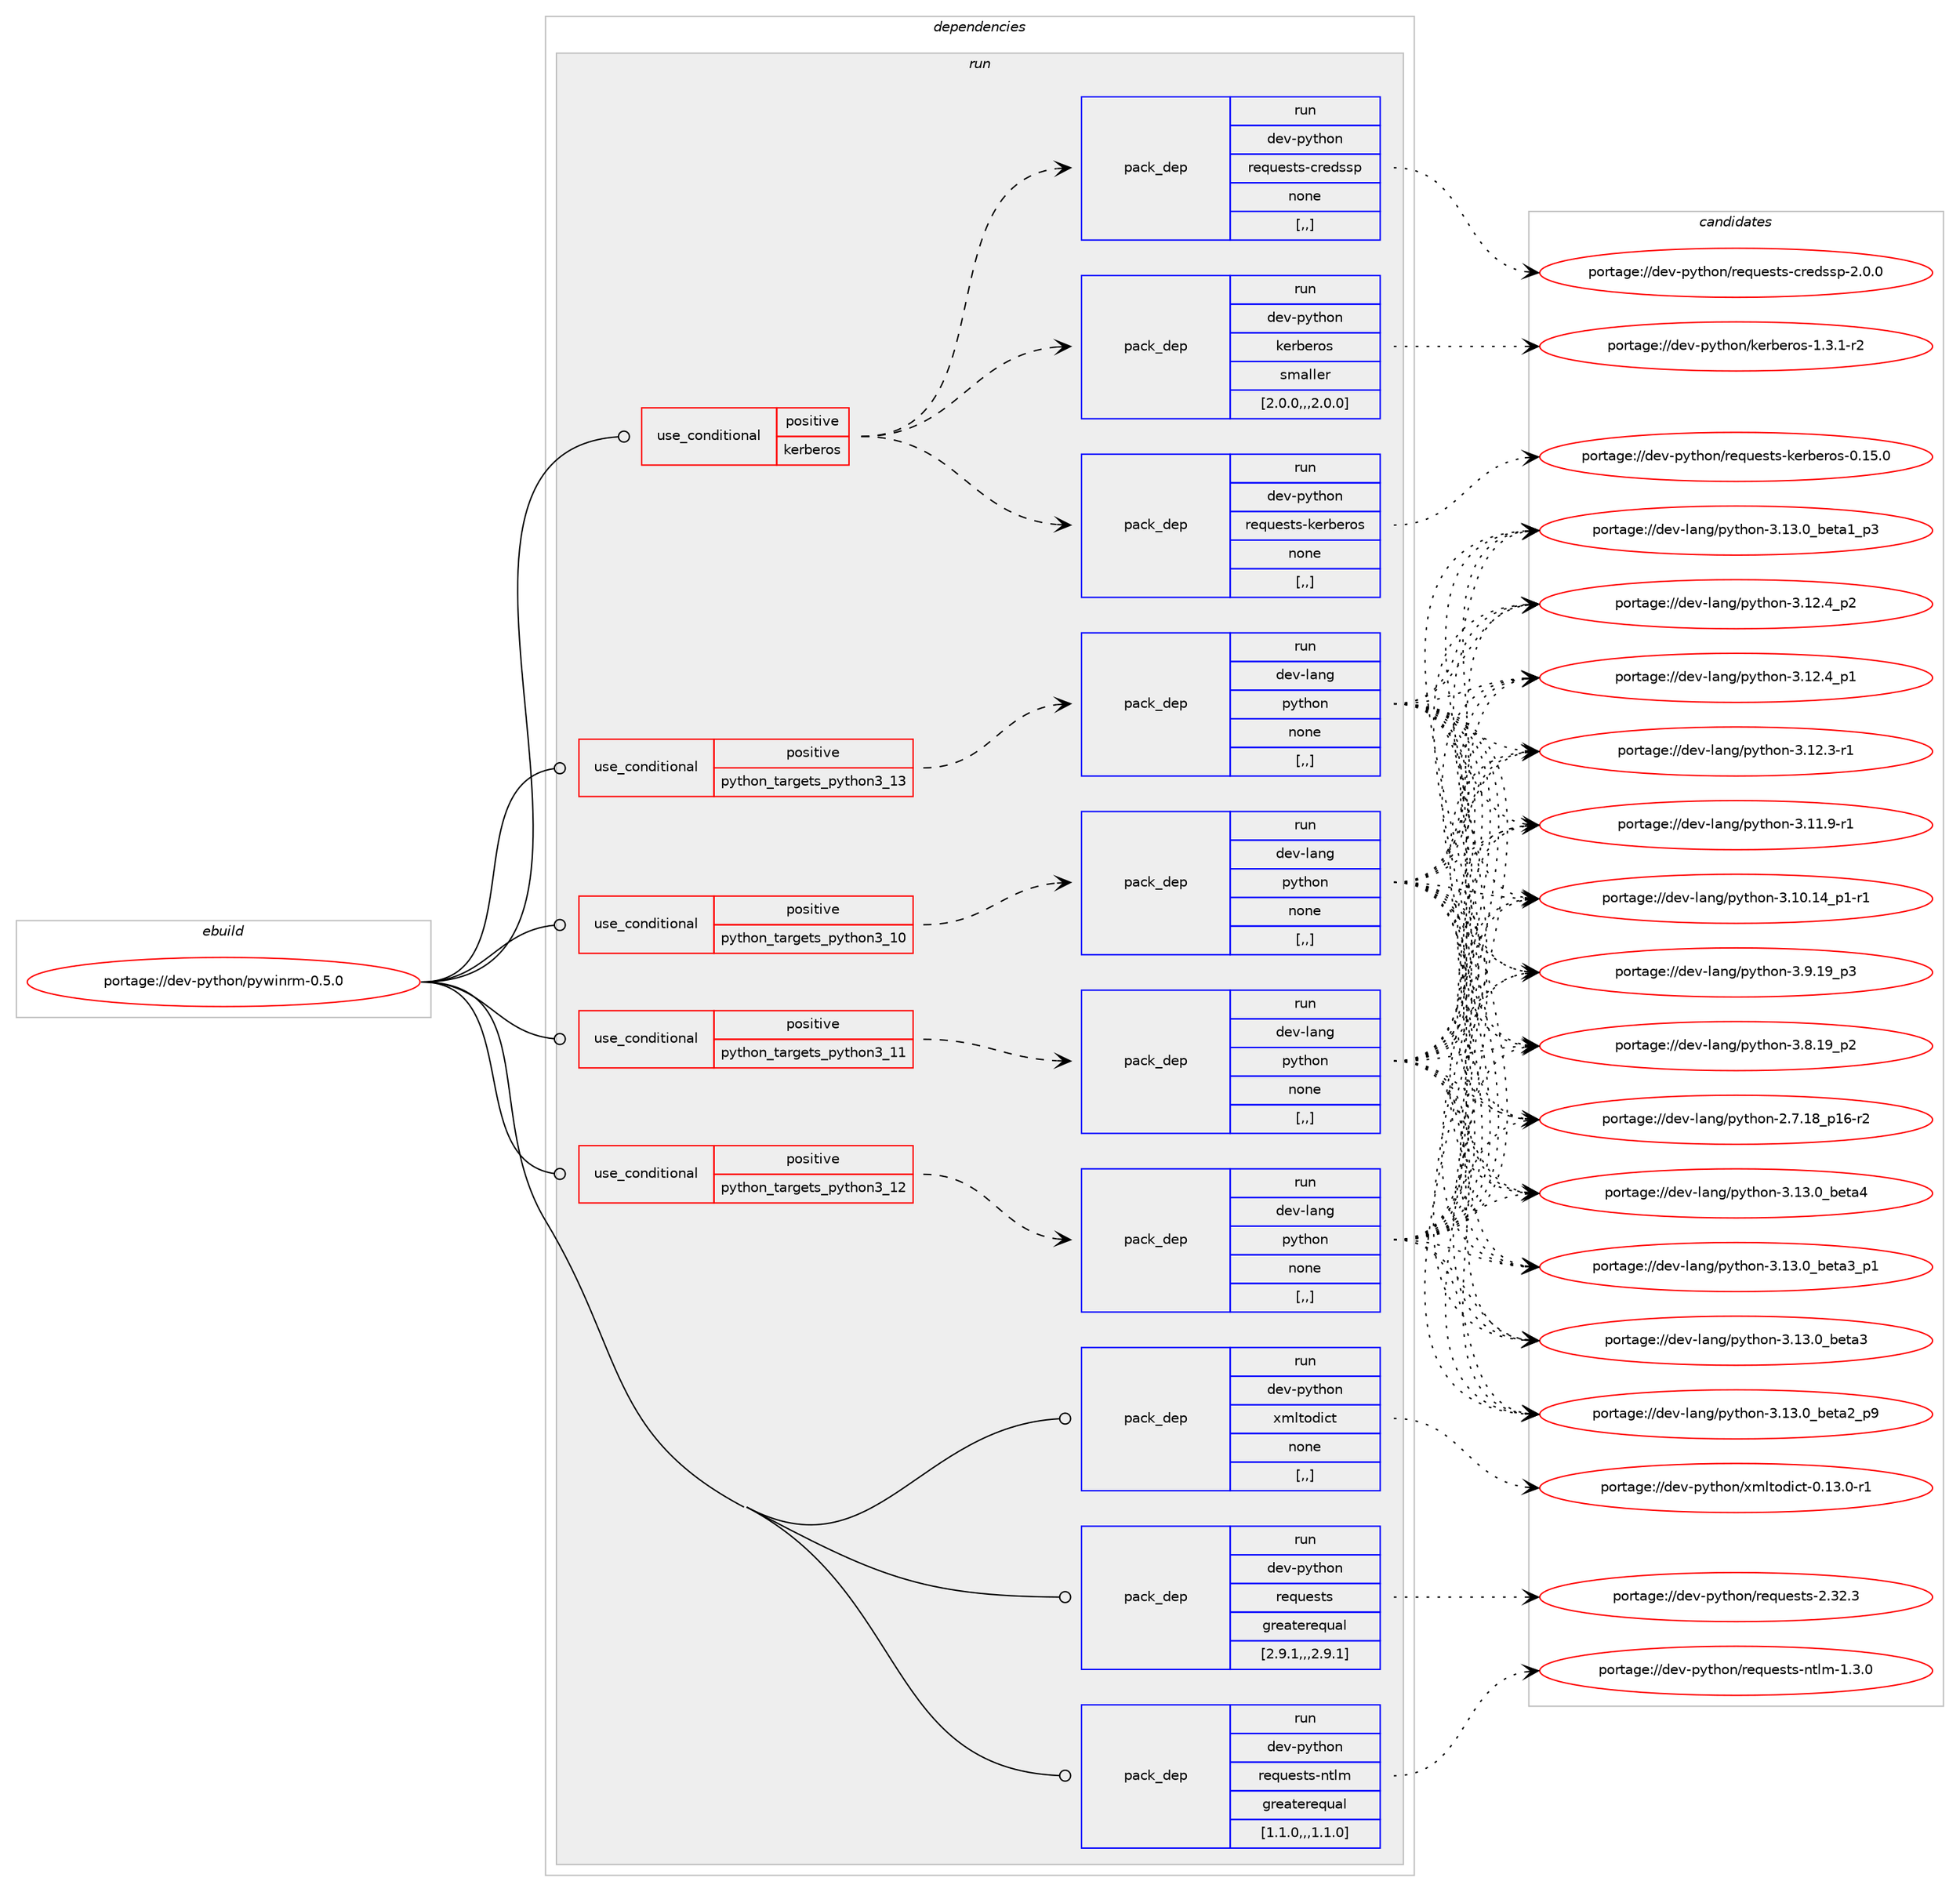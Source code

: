 digraph prolog {

# *************
# Graph options
# *************

newrank=true;
concentrate=true;
compound=true;
graph [rankdir=LR,fontname=Helvetica,fontsize=10,ranksep=1.5];#, ranksep=2.5, nodesep=0.2];
edge  [arrowhead=vee];
node  [fontname=Helvetica,fontsize=10];

# **********
# The ebuild
# **********

subgraph cluster_leftcol {
color=gray;
label=<<i>ebuild</i>>;
id [label="portage://dev-python/pywinrm-0.5.0", color=red, width=4, href="../dev-python/pywinrm-0.5.0.svg"];
}

# ****************
# The dependencies
# ****************

subgraph cluster_midcol {
color=gray;
label=<<i>dependencies</i>>;
subgraph cluster_compile {
fillcolor="#eeeeee";
style=filled;
label=<<i>compile</i>>;
}
subgraph cluster_compileandrun {
fillcolor="#eeeeee";
style=filled;
label=<<i>compile and run</i>>;
}
subgraph cluster_run {
fillcolor="#eeeeee";
style=filled;
label=<<i>run</i>>;
subgraph cond38685 {
dependency161184 [label=<<TABLE BORDER="0" CELLBORDER="1" CELLSPACING="0" CELLPADDING="4"><TR><TD ROWSPAN="3" CELLPADDING="10">use_conditional</TD></TR><TR><TD>positive</TD></TR><TR><TD>kerberos</TD></TR></TABLE>>, shape=none, color=red];
subgraph pack121226 {
dependency161185 [label=<<TABLE BORDER="0" CELLBORDER="1" CELLSPACING="0" CELLPADDING="4" WIDTH="220"><TR><TD ROWSPAN="6" CELLPADDING="30">pack_dep</TD></TR><TR><TD WIDTH="110">run</TD></TR><TR><TD>dev-python</TD></TR><TR><TD>kerberos</TD></TR><TR><TD>smaller</TD></TR><TR><TD>[2.0.0,,,2.0.0]</TD></TR></TABLE>>, shape=none, color=blue];
}
dependency161184:e -> dependency161185:w [weight=20,style="dashed",arrowhead="vee"];
subgraph pack121227 {
dependency161186 [label=<<TABLE BORDER="0" CELLBORDER="1" CELLSPACING="0" CELLPADDING="4" WIDTH="220"><TR><TD ROWSPAN="6" CELLPADDING="30">pack_dep</TD></TR><TR><TD WIDTH="110">run</TD></TR><TR><TD>dev-python</TD></TR><TR><TD>requests-credssp</TD></TR><TR><TD>none</TD></TR><TR><TD>[,,]</TD></TR></TABLE>>, shape=none, color=blue];
}
dependency161184:e -> dependency161186:w [weight=20,style="dashed",arrowhead="vee"];
subgraph pack121228 {
dependency161187 [label=<<TABLE BORDER="0" CELLBORDER="1" CELLSPACING="0" CELLPADDING="4" WIDTH="220"><TR><TD ROWSPAN="6" CELLPADDING="30">pack_dep</TD></TR><TR><TD WIDTH="110">run</TD></TR><TR><TD>dev-python</TD></TR><TR><TD>requests-kerberos</TD></TR><TR><TD>none</TD></TR><TR><TD>[,,]</TD></TR></TABLE>>, shape=none, color=blue];
}
dependency161184:e -> dependency161187:w [weight=20,style="dashed",arrowhead="vee"];
}
id:e -> dependency161184:w [weight=20,style="solid",arrowhead="odot"];
subgraph cond38686 {
dependency161188 [label=<<TABLE BORDER="0" CELLBORDER="1" CELLSPACING="0" CELLPADDING="4"><TR><TD ROWSPAN="3" CELLPADDING="10">use_conditional</TD></TR><TR><TD>positive</TD></TR><TR><TD>python_targets_python3_10</TD></TR></TABLE>>, shape=none, color=red];
subgraph pack121229 {
dependency161189 [label=<<TABLE BORDER="0" CELLBORDER="1" CELLSPACING="0" CELLPADDING="4" WIDTH="220"><TR><TD ROWSPAN="6" CELLPADDING="30">pack_dep</TD></TR><TR><TD WIDTH="110">run</TD></TR><TR><TD>dev-lang</TD></TR><TR><TD>python</TD></TR><TR><TD>none</TD></TR><TR><TD>[,,]</TD></TR></TABLE>>, shape=none, color=blue];
}
dependency161188:e -> dependency161189:w [weight=20,style="dashed",arrowhead="vee"];
}
id:e -> dependency161188:w [weight=20,style="solid",arrowhead="odot"];
subgraph cond38687 {
dependency161190 [label=<<TABLE BORDER="0" CELLBORDER="1" CELLSPACING="0" CELLPADDING="4"><TR><TD ROWSPAN="3" CELLPADDING="10">use_conditional</TD></TR><TR><TD>positive</TD></TR><TR><TD>python_targets_python3_11</TD></TR></TABLE>>, shape=none, color=red];
subgraph pack121230 {
dependency161191 [label=<<TABLE BORDER="0" CELLBORDER="1" CELLSPACING="0" CELLPADDING="4" WIDTH="220"><TR><TD ROWSPAN="6" CELLPADDING="30">pack_dep</TD></TR><TR><TD WIDTH="110">run</TD></TR><TR><TD>dev-lang</TD></TR><TR><TD>python</TD></TR><TR><TD>none</TD></TR><TR><TD>[,,]</TD></TR></TABLE>>, shape=none, color=blue];
}
dependency161190:e -> dependency161191:w [weight=20,style="dashed",arrowhead="vee"];
}
id:e -> dependency161190:w [weight=20,style="solid",arrowhead="odot"];
subgraph cond38688 {
dependency161192 [label=<<TABLE BORDER="0" CELLBORDER="1" CELLSPACING="0" CELLPADDING="4"><TR><TD ROWSPAN="3" CELLPADDING="10">use_conditional</TD></TR><TR><TD>positive</TD></TR><TR><TD>python_targets_python3_12</TD></TR></TABLE>>, shape=none, color=red];
subgraph pack121231 {
dependency161193 [label=<<TABLE BORDER="0" CELLBORDER="1" CELLSPACING="0" CELLPADDING="4" WIDTH="220"><TR><TD ROWSPAN="6" CELLPADDING="30">pack_dep</TD></TR><TR><TD WIDTH="110">run</TD></TR><TR><TD>dev-lang</TD></TR><TR><TD>python</TD></TR><TR><TD>none</TD></TR><TR><TD>[,,]</TD></TR></TABLE>>, shape=none, color=blue];
}
dependency161192:e -> dependency161193:w [weight=20,style="dashed",arrowhead="vee"];
}
id:e -> dependency161192:w [weight=20,style="solid",arrowhead="odot"];
subgraph cond38689 {
dependency161194 [label=<<TABLE BORDER="0" CELLBORDER="1" CELLSPACING="0" CELLPADDING="4"><TR><TD ROWSPAN="3" CELLPADDING="10">use_conditional</TD></TR><TR><TD>positive</TD></TR><TR><TD>python_targets_python3_13</TD></TR></TABLE>>, shape=none, color=red];
subgraph pack121232 {
dependency161195 [label=<<TABLE BORDER="0" CELLBORDER="1" CELLSPACING="0" CELLPADDING="4" WIDTH="220"><TR><TD ROWSPAN="6" CELLPADDING="30">pack_dep</TD></TR><TR><TD WIDTH="110">run</TD></TR><TR><TD>dev-lang</TD></TR><TR><TD>python</TD></TR><TR><TD>none</TD></TR><TR><TD>[,,]</TD></TR></TABLE>>, shape=none, color=blue];
}
dependency161194:e -> dependency161195:w [weight=20,style="dashed",arrowhead="vee"];
}
id:e -> dependency161194:w [weight=20,style="solid",arrowhead="odot"];
subgraph pack121233 {
dependency161196 [label=<<TABLE BORDER="0" CELLBORDER="1" CELLSPACING="0" CELLPADDING="4" WIDTH="220"><TR><TD ROWSPAN="6" CELLPADDING="30">pack_dep</TD></TR><TR><TD WIDTH="110">run</TD></TR><TR><TD>dev-python</TD></TR><TR><TD>requests</TD></TR><TR><TD>greaterequal</TD></TR><TR><TD>[2.9.1,,,2.9.1]</TD></TR></TABLE>>, shape=none, color=blue];
}
id:e -> dependency161196:w [weight=20,style="solid",arrowhead="odot"];
subgraph pack121234 {
dependency161197 [label=<<TABLE BORDER="0" CELLBORDER="1" CELLSPACING="0" CELLPADDING="4" WIDTH="220"><TR><TD ROWSPAN="6" CELLPADDING="30">pack_dep</TD></TR><TR><TD WIDTH="110">run</TD></TR><TR><TD>dev-python</TD></TR><TR><TD>requests-ntlm</TD></TR><TR><TD>greaterequal</TD></TR><TR><TD>[1.1.0,,,1.1.0]</TD></TR></TABLE>>, shape=none, color=blue];
}
id:e -> dependency161197:w [weight=20,style="solid",arrowhead="odot"];
subgraph pack121235 {
dependency161198 [label=<<TABLE BORDER="0" CELLBORDER="1" CELLSPACING="0" CELLPADDING="4" WIDTH="220"><TR><TD ROWSPAN="6" CELLPADDING="30">pack_dep</TD></TR><TR><TD WIDTH="110">run</TD></TR><TR><TD>dev-python</TD></TR><TR><TD>xmltodict</TD></TR><TR><TD>none</TD></TR><TR><TD>[,,]</TD></TR></TABLE>>, shape=none, color=blue];
}
id:e -> dependency161198:w [weight=20,style="solid",arrowhead="odot"];
}
}

# **************
# The candidates
# **************

subgraph cluster_choices {
rank=same;
color=gray;
label=<<i>candidates</i>>;

subgraph choice121226 {
color=black;
nodesep=1;
choice1001011184511212111610411111047107101114981011141111154549465146494511450 [label="portage://dev-python/kerberos-1.3.1-r2", color=red, width=4,href="../dev-python/kerberos-1.3.1-r2.svg"];
dependency161185:e -> choice1001011184511212111610411111047107101114981011141111154549465146494511450:w [style=dotted,weight="100"];
}
subgraph choice121227 {
color=black;
nodesep=1;
choice10010111845112121116104111110471141011131171011151161154599114101100115115112455046484648 [label="portage://dev-python/requests-credssp-2.0.0", color=red, width=4,href="../dev-python/requests-credssp-2.0.0.svg"];
dependency161186:e -> choice10010111845112121116104111110471141011131171011151161154599114101100115115112455046484648:w [style=dotted,weight="100"];
}
subgraph choice121228 {
color=black;
nodesep=1;
choice1001011184511212111610411111047114101113117101115116115451071011149810111411111545484649534648 [label="portage://dev-python/requests-kerberos-0.15.0", color=red, width=4,href="../dev-python/requests-kerberos-0.15.0.svg"];
dependency161187:e -> choice1001011184511212111610411111047114101113117101115116115451071011149810111411111545484649534648:w [style=dotted,weight="100"];
}
subgraph choice121229 {
color=black;
nodesep=1;
choice1001011184510897110103471121211161041111104551464951464895981011169752 [label="portage://dev-lang/python-3.13.0_beta4", color=red, width=4,href="../dev-lang/python-3.13.0_beta4.svg"];
choice10010111845108971101034711212111610411111045514649514648959810111697519511249 [label="portage://dev-lang/python-3.13.0_beta3_p1", color=red, width=4,href="../dev-lang/python-3.13.0_beta3_p1.svg"];
choice1001011184510897110103471121211161041111104551464951464895981011169751 [label="portage://dev-lang/python-3.13.0_beta3", color=red, width=4,href="../dev-lang/python-3.13.0_beta3.svg"];
choice10010111845108971101034711212111610411111045514649514648959810111697509511257 [label="portage://dev-lang/python-3.13.0_beta2_p9", color=red, width=4,href="../dev-lang/python-3.13.0_beta2_p9.svg"];
choice10010111845108971101034711212111610411111045514649514648959810111697499511251 [label="portage://dev-lang/python-3.13.0_beta1_p3", color=red, width=4,href="../dev-lang/python-3.13.0_beta1_p3.svg"];
choice100101118451089711010347112121116104111110455146495046529511250 [label="portage://dev-lang/python-3.12.4_p2", color=red, width=4,href="../dev-lang/python-3.12.4_p2.svg"];
choice100101118451089711010347112121116104111110455146495046529511249 [label="portage://dev-lang/python-3.12.4_p1", color=red, width=4,href="../dev-lang/python-3.12.4_p1.svg"];
choice100101118451089711010347112121116104111110455146495046514511449 [label="portage://dev-lang/python-3.12.3-r1", color=red, width=4,href="../dev-lang/python-3.12.3-r1.svg"];
choice100101118451089711010347112121116104111110455146494946574511449 [label="portage://dev-lang/python-3.11.9-r1", color=red, width=4,href="../dev-lang/python-3.11.9-r1.svg"];
choice100101118451089711010347112121116104111110455146494846495295112494511449 [label="portage://dev-lang/python-3.10.14_p1-r1", color=red, width=4,href="../dev-lang/python-3.10.14_p1-r1.svg"];
choice100101118451089711010347112121116104111110455146574649579511251 [label="portage://dev-lang/python-3.9.19_p3", color=red, width=4,href="../dev-lang/python-3.9.19_p3.svg"];
choice100101118451089711010347112121116104111110455146564649579511250 [label="portage://dev-lang/python-3.8.19_p2", color=red, width=4,href="../dev-lang/python-3.8.19_p2.svg"];
choice100101118451089711010347112121116104111110455046554649569511249544511450 [label="portage://dev-lang/python-2.7.18_p16-r2", color=red, width=4,href="../dev-lang/python-2.7.18_p16-r2.svg"];
dependency161189:e -> choice1001011184510897110103471121211161041111104551464951464895981011169752:w [style=dotted,weight="100"];
dependency161189:e -> choice10010111845108971101034711212111610411111045514649514648959810111697519511249:w [style=dotted,weight="100"];
dependency161189:e -> choice1001011184510897110103471121211161041111104551464951464895981011169751:w [style=dotted,weight="100"];
dependency161189:e -> choice10010111845108971101034711212111610411111045514649514648959810111697509511257:w [style=dotted,weight="100"];
dependency161189:e -> choice10010111845108971101034711212111610411111045514649514648959810111697499511251:w [style=dotted,weight="100"];
dependency161189:e -> choice100101118451089711010347112121116104111110455146495046529511250:w [style=dotted,weight="100"];
dependency161189:e -> choice100101118451089711010347112121116104111110455146495046529511249:w [style=dotted,weight="100"];
dependency161189:e -> choice100101118451089711010347112121116104111110455146495046514511449:w [style=dotted,weight="100"];
dependency161189:e -> choice100101118451089711010347112121116104111110455146494946574511449:w [style=dotted,weight="100"];
dependency161189:e -> choice100101118451089711010347112121116104111110455146494846495295112494511449:w [style=dotted,weight="100"];
dependency161189:e -> choice100101118451089711010347112121116104111110455146574649579511251:w [style=dotted,weight="100"];
dependency161189:e -> choice100101118451089711010347112121116104111110455146564649579511250:w [style=dotted,weight="100"];
dependency161189:e -> choice100101118451089711010347112121116104111110455046554649569511249544511450:w [style=dotted,weight="100"];
}
subgraph choice121230 {
color=black;
nodesep=1;
choice1001011184510897110103471121211161041111104551464951464895981011169752 [label="portage://dev-lang/python-3.13.0_beta4", color=red, width=4,href="../dev-lang/python-3.13.0_beta4.svg"];
choice10010111845108971101034711212111610411111045514649514648959810111697519511249 [label="portage://dev-lang/python-3.13.0_beta3_p1", color=red, width=4,href="../dev-lang/python-3.13.0_beta3_p1.svg"];
choice1001011184510897110103471121211161041111104551464951464895981011169751 [label="portage://dev-lang/python-3.13.0_beta3", color=red, width=4,href="../dev-lang/python-3.13.0_beta3.svg"];
choice10010111845108971101034711212111610411111045514649514648959810111697509511257 [label="portage://dev-lang/python-3.13.0_beta2_p9", color=red, width=4,href="../dev-lang/python-3.13.0_beta2_p9.svg"];
choice10010111845108971101034711212111610411111045514649514648959810111697499511251 [label="portage://dev-lang/python-3.13.0_beta1_p3", color=red, width=4,href="../dev-lang/python-3.13.0_beta1_p3.svg"];
choice100101118451089711010347112121116104111110455146495046529511250 [label="portage://dev-lang/python-3.12.4_p2", color=red, width=4,href="../dev-lang/python-3.12.4_p2.svg"];
choice100101118451089711010347112121116104111110455146495046529511249 [label="portage://dev-lang/python-3.12.4_p1", color=red, width=4,href="../dev-lang/python-3.12.4_p1.svg"];
choice100101118451089711010347112121116104111110455146495046514511449 [label="portage://dev-lang/python-3.12.3-r1", color=red, width=4,href="../dev-lang/python-3.12.3-r1.svg"];
choice100101118451089711010347112121116104111110455146494946574511449 [label="portage://dev-lang/python-3.11.9-r1", color=red, width=4,href="../dev-lang/python-3.11.9-r1.svg"];
choice100101118451089711010347112121116104111110455146494846495295112494511449 [label="portage://dev-lang/python-3.10.14_p1-r1", color=red, width=4,href="../dev-lang/python-3.10.14_p1-r1.svg"];
choice100101118451089711010347112121116104111110455146574649579511251 [label="portage://dev-lang/python-3.9.19_p3", color=red, width=4,href="../dev-lang/python-3.9.19_p3.svg"];
choice100101118451089711010347112121116104111110455146564649579511250 [label="portage://dev-lang/python-3.8.19_p2", color=red, width=4,href="../dev-lang/python-3.8.19_p2.svg"];
choice100101118451089711010347112121116104111110455046554649569511249544511450 [label="portage://dev-lang/python-2.7.18_p16-r2", color=red, width=4,href="../dev-lang/python-2.7.18_p16-r2.svg"];
dependency161191:e -> choice1001011184510897110103471121211161041111104551464951464895981011169752:w [style=dotted,weight="100"];
dependency161191:e -> choice10010111845108971101034711212111610411111045514649514648959810111697519511249:w [style=dotted,weight="100"];
dependency161191:e -> choice1001011184510897110103471121211161041111104551464951464895981011169751:w [style=dotted,weight="100"];
dependency161191:e -> choice10010111845108971101034711212111610411111045514649514648959810111697509511257:w [style=dotted,weight="100"];
dependency161191:e -> choice10010111845108971101034711212111610411111045514649514648959810111697499511251:w [style=dotted,weight="100"];
dependency161191:e -> choice100101118451089711010347112121116104111110455146495046529511250:w [style=dotted,weight="100"];
dependency161191:e -> choice100101118451089711010347112121116104111110455146495046529511249:w [style=dotted,weight="100"];
dependency161191:e -> choice100101118451089711010347112121116104111110455146495046514511449:w [style=dotted,weight="100"];
dependency161191:e -> choice100101118451089711010347112121116104111110455146494946574511449:w [style=dotted,weight="100"];
dependency161191:e -> choice100101118451089711010347112121116104111110455146494846495295112494511449:w [style=dotted,weight="100"];
dependency161191:e -> choice100101118451089711010347112121116104111110455146574649579511251:w [style=dotted,weight="100"];
dependency161191:e -> choice100101118451089711010347112121116104111110455146564649579511250:w [style=dotted,weight="100"];
dependency161191:e -> choice100101118451089711010347112121116104111110455046554649569511249544511450:w [style=dotted,weight="100"];
}
subgraph choice121231 {
color=black;
nodesep=1;
choice1001011184510897110103471121211161041111104551464951464895981011169752 [label="portage://dev-lang/python-3.13.0_beta4", color=red, width=4,href="../dev-lang/python-3.13.0_beta4.svg"];
choice10010111845108971101034711212111610411111045514649514648959810111697519511249 [label="portage://dev-lang/python-3.13.0_beta3_p1", color=red, width=4,href="../dev-lang/python-3.13.0_beta3_p1.svg"];
choice1001011184510897110103471121211161041111104551464951464895981011169751 [label="portage://dev-lang/python-3.13.0_beta3", color=red, width=4,href="../dev-lang/python-3.13.0_beta3.svg"];
choice10010111845108971101034711212111610411111045514649514648959810111697509511257 [label="portage://dev-lang/python-3.13.0_beta2_p9", color=red, width=4,href="../dev-lang/python-3.13.0_beta2_p9.svg"];
choice10010111845108971101034711212111610411111045514649514648959810111697499511251 [label="portage://dev-lang/python-3.13.0_beta1_p3", color=red, width=4,href="../dev-lang/python-3.13.0_beta1_p3.svg"];
choice100101118451089711010347112121116104111110455146495046529511250 [label="portage://dev-lang/python-3.12.4_p2", color=red, width=4,href="../dev-lang/python-3.12.4_p2.svg"];
choice100101118451089711010347112121116104111110455146495046529511249 [label="portage://dev-lang/python-3.12.4_p1", color=red, width=4,href="../dev-lang/python-3.12.4_p1.svg"];
choice100101118451089711010347112121116104111110455146495046514511449 [label="portage://dev-lang/python-3.12.3-r1", color=red, width=4,href="../dev-lang/python-3.12.3-r1.svg"];
choice100101118451089711010347112121116104111110455146494946574511449 [label="portage://dev-lang/python-3.11.9-r1", color=red, width=4,href="../dev-lang/python-3.11.9-r1.svg"];
choice100101118451089711010347112121116104111110455146494846495295112494511449 [label="portage://dev-lang/python-3.10.14_p1-r1", color=red, width=4,href="../dev-lang/python-3.10.14_p1-r1.svg"];
choice100101118451089711010347112121116104111110455146574649579511251 [label="portage://dev-lang/python-3.9.19_p3", color=red, width=4,href="../dev-lang/python-3.9.19_p3.svg"];
choice100101118451089711010347112121116104111110455146564649579511250 [label="portage://dev-lang/python-3.8.19_p2", color=red, width=4,href="../dev-lang/python-3.8.19_p2.svg"];
choice100101118451089711010347112121116104111110455046554649569511249544511450 [label="portage://dev-lang/python-2.7.18_p16-r2", color=red, width=4,href="../dev-lang/python-2.7.18_p16-r2.svg"];
dependency161193:e -> choice1001011184510897110103471121211161041111104551464951464895981011169752:w [style=dotted,weight="100"];
dependency161193:e -> choice10010111845108971101034711212111610411111045514649514648959810111697519511249:w [style=dotted,weight="100"];
dependency161193:e -> choice1001011184510897110103471121211161041111104551464951464895981011169751:w [style=dotted,weight="100"];
dependency161193:e -> choice10010111845108971101034711212111610411111045514649514648959810111697509511257:w [style=dotted,weight="100"];
dependency161193:e -> choice10010111845108971101034711212111610411111045514649514648959810111697499511251:w [style=dotted,weight="100"];
dependency161193:e -> choice100101118451089711010347112121116104111110455146495046529511250:w [style=dotted,weight="100"];
dependency161193:e -> choice100101118451089711010347112121116104111110455146495046529511249:w [style=dotted,weight="100"];
dependency161193:e -> choice100101118451089711010347112121116104111110455146495046514511449:w [style=dotted,weight="100"];
dependency161193:e -> choice100101118451089711010347112121116104111110455146494946574511449:w [style=dotted,weight="100"];
dependency161193:e -> choice100101118451089711010347112121116104111110455146494846495295112494511449:w [style=dotted,weight="100"];
dependency161193:e -> choice100101118451089711010347112121116104111110455146574649579511251:w [style=dotted,weight="100"];
dependency161193:e -> choice100101118451089711010347112121116104111110455146564649579511250:w [style=dotted,weight="100"];
dependency161193:e -> choice100101118451089711010347112121116104111110455046554649569511249544511450:w [style=dotted,weight="100"];
}
subgraph choice121232 {
color=black;
nodesep=1;
choice1001011184510897110103471121211161041111104551464951464895981011169752 [label="portage://dev-lang/python-3.13.0_beta4", color=red, width=4,href="../dev-lang/python-3.13.0_beta4.svg"];
choice10010111845108971101034711212111610411111045514649514648959810111697519511249 [label="portage://dev-lang/python-3.13.0_beta3_p1", color=red, width=4,href="../dev-lang/python-3.13.0_beta3_p1.svg"];
choice1001011184510897110103471121211161041111104551464951464895981011169751 [label="portage://dev-lang/python-3.13.0_beta3", color=red, width=4,href="../dev-lang/python-3.13.0_beta3.svg"];
choice10010111845108971101034711212111610411111045514649514648959810111697509511257 [label="portage://dev-lang/python-3.13.0_beta2_p9", color=red, width=4,href="../dev-lang/python-3.13.0_beta2_p9.svg"];
choice10010111845108971101034711212111610411111045514649514648959810111697499511251 [label="portage://dev-lang/python-3.13.0_beta1_p3", color=red, width=4,href="../dev-lang/python-3.13.0_beta1_p3.svg"];
choice100101118451089711010347112121116104111110455146495046529511250 [label="portage://dev-lang/python-3.12.4_p2", color=red, width=4,href="../dev-lang/python-3.12.4_p2.svg"];
choice100101118451089711010347112121116104111110455146495046529511249 [label="portage://dev-lang/python-3.12.4_p1", color=red, width=4,href="../dev-lang/python-3.12.4_p1.svg"];
choice100101118451089711010347112121116104111110455146495046514511449 [label="portage://dev-lang/python-3.12.3-r1", color=red, width=4,href="../dev-lang/python-3.12.3-r1.svg"];
choice100101118451089711010347112121116104111110455146494946574511449 [label="portage://dev-lang/python-3.11.9-r1", color=red, width=4,href="../dev-lang/python-3.11.9-r1.svg"];
choice100101118451089711010347112121116104111110455146494846495295112494511449 [label="portage://dev-lang/python-3.10.14_p1-r1", color=red, width=4,href="../dev-lang/python-3.10.14_p1-r1.svg"];
choice100101118451089711010347112121116104111110455146574649579511251 [label="portage://dev-lang/python-3.9.19_p3", color=red, width=4,href="../dev-lang/python-3.9.19_p3.svg"];
choice100101118451089711010347112121116104111110455146564649579511250 [label="portage://dev-lang/python-3.8.19_p2", color=red, width=4,href="../dev-lang/python-3.8.19_p2.svg"];
choice100101118451089711010347112121116104111110455046554649569511249544511450 [label="portage://dev-lang/python-2.7.18_p16-r2", color=red, width=4,href="../dev-lang/python-2.7.18_p16-r2.svg"];
dependency161195:e -> choice1001011184510897110103471121211161041111104551464951464895981011169752:w [style=dotted,weight="100"];
dependency161195:e -> choice10010111845108971101034711212111610411111045514649514648959810111697519511249:w [style=dotted,weight="100"];
dependency161195:e -> choice1001011184510897110103471121211161041111104551464951464895981011169751:w [style=dotted,weight="100"];
dependency161195:e -> choice10010111845108971101034711212111610411111045514649514648959810111697509511257:w [style=dotted,weight="100"];
dependency161195:e -> choice10010111845108971101034711212111610411111045514649514648959810111697499511251:w [style=dotted,weight="100"];
dependency161195:e -> choice100101118451089711010347112121116104111110455146495046529511250:w [style=dotted,weight="100"];
dependency161195:e -> choice100101118451089711010347112121116104111110455146495046529511249:w [style=dotted,weight="100"];
dependency161195:e -> choice100101118451089711010347112121116104111110455146495046514511449:w [style=dotted,weight="100"];
dependency161195:e -> choice100101118451089711010347112121116104111110455146494946574511449:w [style=dotted,weight="100"];
dependency161195:e -> choice100101118451089711010347112121116104111110455146494846495295112494511449:w [style=dotted,weight="100"];
dependency161195:e -> choice100101118451089711010347112121116104111110455146574649579511251:w [style=dotted,weight="100"];
dependency161195:e -> choice100101118451089711010347112121116104111110455146564649579511250:w [style=dotted,weight="100"];
dependency161195:e -> choice100101118451089711010347112121116104111110455046554649569511249544511450:w [style=dotted,weight="100"];
}
subgraph choice121233 {
color=black;
nodesep=1;
choice100101118451121211161041111104711410111311710111511611545504651504651 [label="portage://dev-python/requests-2.32.3", color=red, width=4,href="../dev-python/requests-2.32.3.svg"];
dependency161196:e -> choice100101118451121211161041111104711410111311710111511611545504651504651:w [style=dotted,weight="100"];
}
subgraph choice121234 {
color=black;
nodesep=1;
choice100101118451121211161041111104711410111311710111511611545110116108109454946514648 [label="portage://dev-python/requests-ntlm-1.3.0", color=red, width=4,href="../dev-python/requests-ntlm-1.3.0.svg"];
dependency161197:e -> choice100101118451121211161041111104711410111311710111511611545110116108109454946514648:w [style=dotted,weight="100"];
}
subgraph choice121235 {
color=black;
nodesep=1;
choice100101118451121211161041111104712010910811611110010599116454846495146484511449 [label="portage://dev-python/xmltodict-0.13.0-r1", color=red, width=4,href="../dev-python/xmltodict-0.13.0-r1.svg"];
dependency161198:e -> choice100101118451121211161041111104712010910811611110010599116454846495146484511449:w [style=dotted,weight="100"];
}
}

}
